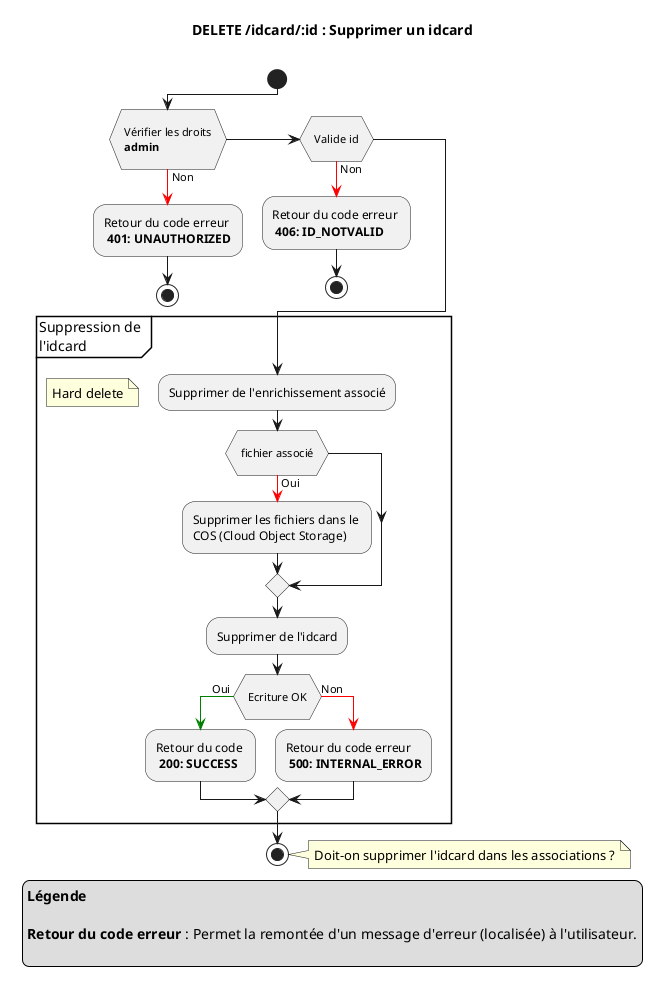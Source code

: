 @startuml

title
DELETE **/idcard/:id** : Supprimer un idcard

end title

start
if ( \n Vérifier les droits \n **admin** \n)
-[#red]-> Non ;
-Retour du code erreur \n **401: UNAUTHORIZED**
stop
elseif ( \n Valide id \n )
-[#red]-> Non ;
-Retour du code erreur \n **406: ID_NOTVALID**
stop
endif


partition "Suppression de \nl'idcard" {
    -Supprimer de l'enrichissement associé
    floating note left: Hard delete
    if ( \n fichier associé \n )
    -[#red]-> Oui;
    -Supprimer les fichiers dans le \nCOS (Cloud Object Storage)
    endif
    -Supprimer de l'idcard
    if ( \n Ecriture OK \n )
    -[#green]-> Oui ;
    -Retour du code \n **200: SUCCESS**
    else
    -[#red]-> Non ;
    -Retour du code erreur \n **500: INTERNAL_ERROR**
    endif
}
stop

note right
  Doit-on supprimer l'idcard dans les associations ?
end note

legend 
**Légende**

**Retour du code erreur** : Permet la remontée d'un message d'erreur (localisée) à l'utilisateur.

endlegend

@enduml
